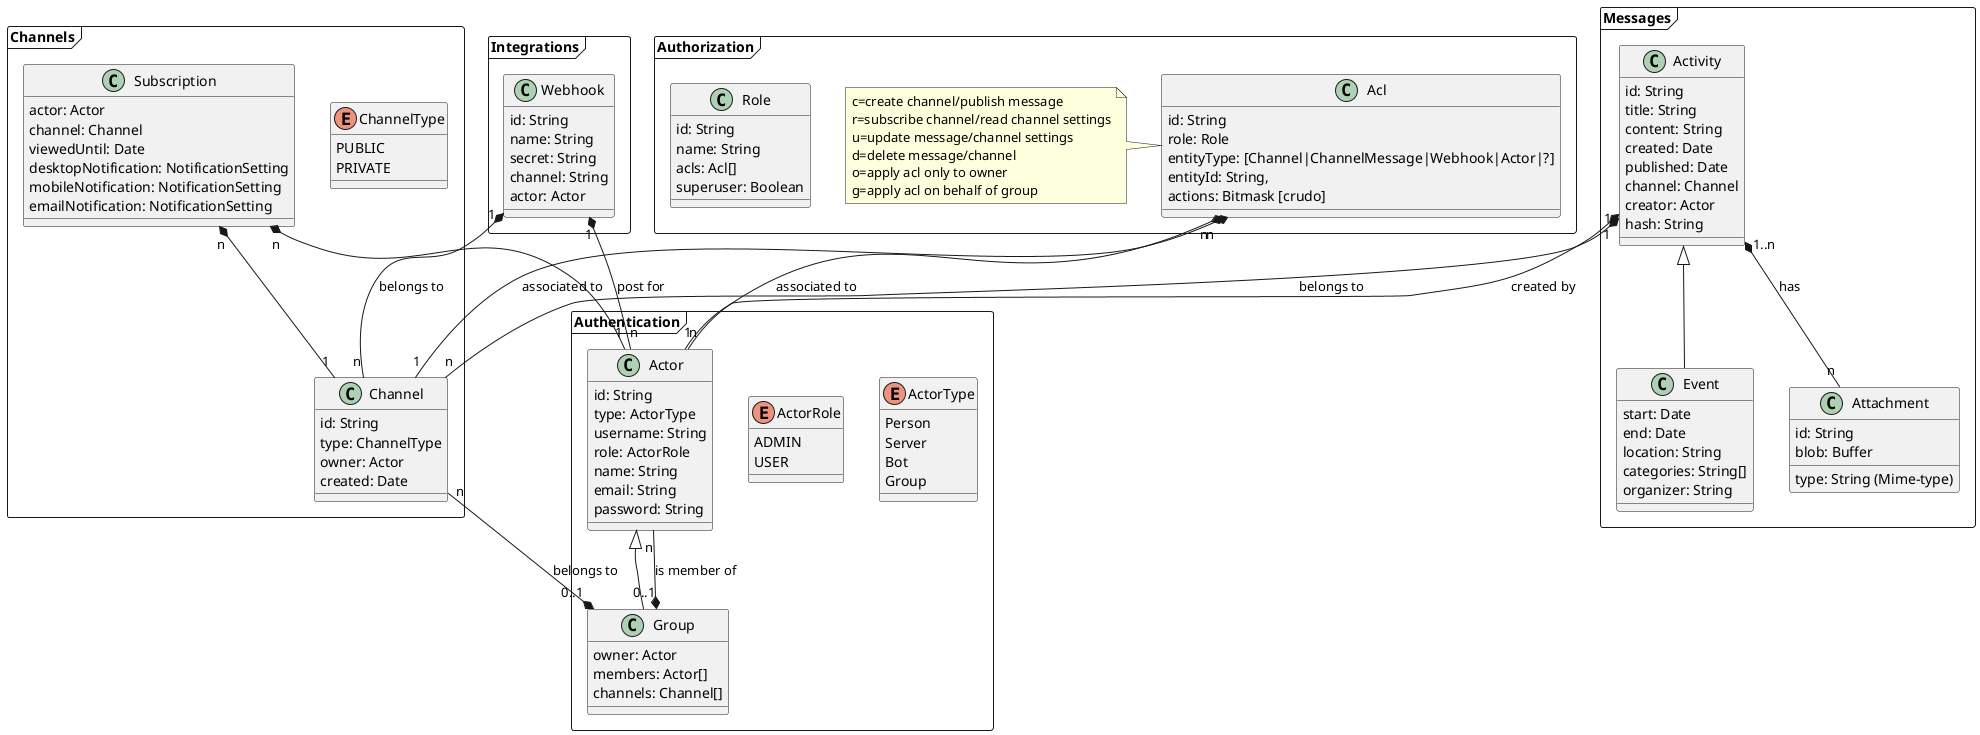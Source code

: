 @startuml

package Integrations <<Frame>> {
    class Webhook {
        id: String
        name: String
        secret: String
        channel: String
        actor: Actor
    }
}

package Channels <<Frame>> {
    enum ChannelType {
       PUBLIC
       PRIVATE
    }

    class Channel {
        id: String
        type: ChannelType
        owner: Actor
        created: Date
    }
    Webhook "1" *-- "n" Channel : belongs to

    class Subscription {
        actor: Actor
        channel: Channel
        viewedUntil: Date
        desktopNotification: NotificationSetting
        mobileNotification: NotificationSetting
        emailNotification: NotificationSetting
    }
    Subscription "n" *-- "1" Channel
}

package Authentication <<Frame>> {
    enum ActorType {
        Person
        Server
        Bot
        Group
    }

    enum ActorRole {
        ADMIN
        USER
    }

    class Actor {
        id: String
        type: ActorType
        username: String
        role: ActorRole
        name: String
        email: String
        password: String
    }

    Subscription "n" *-- "1" Actor
    Webhook "1" *-- "n" Actor : post for

    class Group {
        owner: Actor
        members: Actor[]
        channels: Channel[]
    }
    Actor <|-- Group
    Group "0..1" *-- "n" Channel : belongs to
    Group "0..1" *-- "n" Actor : is member of

}

package Authorization <<Frame>> {

    class Role {
        id: String
        name: String
        acls: Acl[]
        superuser: Boolean
    }

    class Acl {
        id: String
        role: Role
        entityType: [Channel|ChannelMessage|Webhook|Actor|?]
        entityId: String,
        actions: Bitmask [crudo]
    }
    note left of Acl
     c=create channel/publish message
     r=subscribe channel/read channel settings
     u=update message/channel settings
     d=delete message/channel
     o=apply acl only to owner
     g=apply acl on behalf of group
    end note

    Acl "n" *-- "1" Actor : associated to
    Acl "n" *-- "1" Channel : associated to
}

package Messages <<Frame>> {
    class Activity {
        id: String
        title: String
        content: String
        created: Date
        published: Date
        channel: Channel
        creator: Actor
        hash: String
    }

    Activity "1" *-- "n" Channel : belongs to
    Activity "1" *-- "n" Actor : created by

    class Event {
        start: Date
        end: Date
        location: String
        categories: String[]
        organizer: String
    }

    class Attachment {
        id: String
        type: String (Mime-type)
        blob: Buffer
    }

    Activity "1..n" *-- "n" Attachment : has
    Activity <|-- Event

}

@enduml